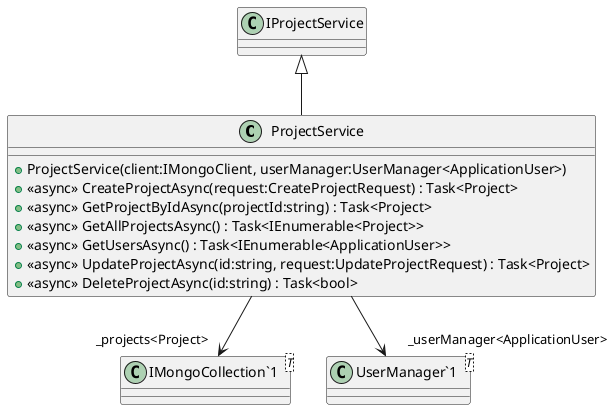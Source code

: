 @startuml
class ProjectService {
    + ProjectService(client:IMongoClient, userManager:UserManager<ApplicationUser>)
    + <<async>> CreateProjectAsync(request:CreateProjectRequest) : Task<Project>
    + <<async>> GetProjectByIdAsync(projectId:string) : Task<Project>
    + <<async>> GetAllProjectsAsync() : Task<IEnumerable<Project>>
    + <<async>> GetUsersAsync() : Task<IEnumerable<ApplicationUser>>
    + <<async>> UpdateProjectAsync(id:string, request:UpdateProjectRequest) : Task<Project>
    + <<async>> DeleteProjectAsync(id:string) : Task<bool>
}
class "IMongoCollection`1"<T> {
}
class "UserManager`1"<T> {
}
IProjectService <|-- ProjectService
ProjectService --> "_projects<Project>" "IMongoCollection`1"
ProjectService --> "_userManager<ApplicationUser>" "UserManager`1"
@enduml
